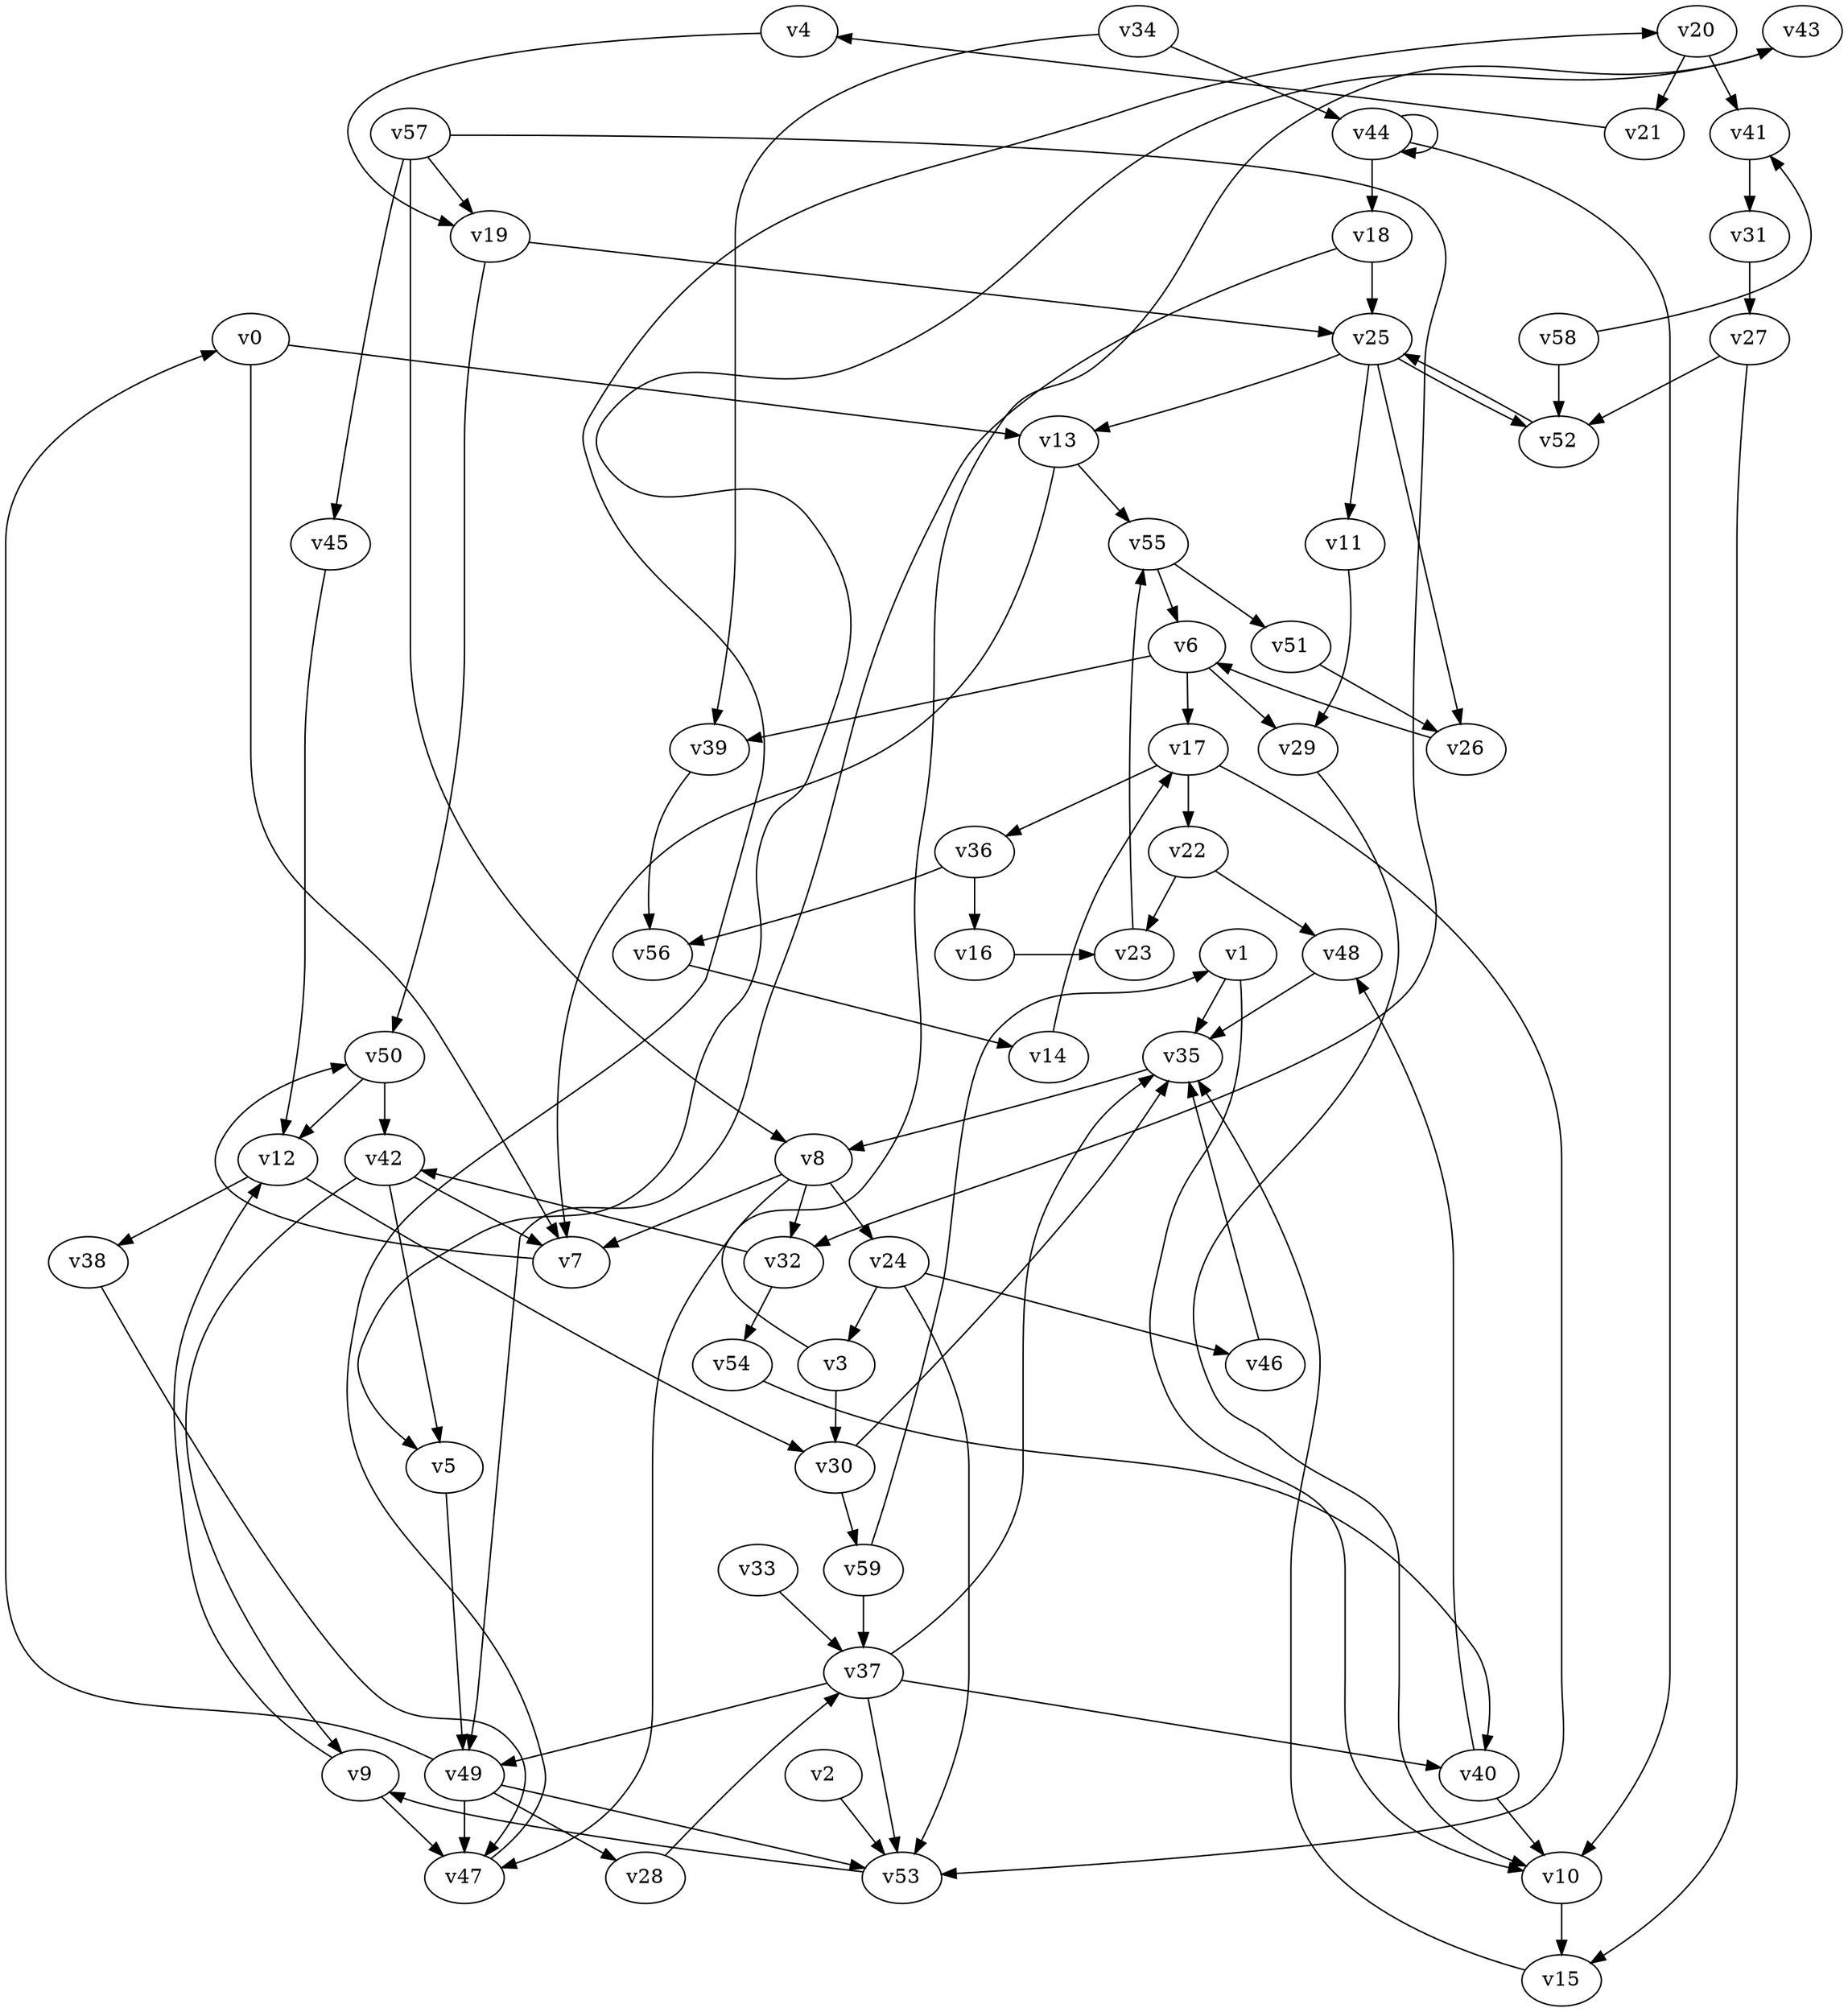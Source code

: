 // Benchmark game 82 - 60 vertices
// time_bound: 25
// targets: v44
digraph G {
    v0 [name="v0", player=1];
    v1 [name="v1", player=0];
    v2 [name="v2", player=1];
    v3 [name="v3", player=0];
    v4 [name="v4", player=0];
    v5 [name="v5", player=1];
    v6 [name="v6", player=0];
    v7 [name="v7", player=0];
    v8 [name="v8", player=1];
    v9 [name="v9", player=0];
    v10 [name="v10", player=0];
    v11 [name="v11", player=1];
    v12 [name="v12", player=1];
    v13 [name="v13", player=1];
    v14 [name="v14", player=0];
    v15 [name="v15", player=0];
    v16 [name="v16", player=1];
    v17 [name="v17", player=0];
    v18 [name="v18", player=1];
    v19 [name="v19", player=1];
    v20 [name="v20", player=0];
    v21 [name="v21", player=0];
    v22 [name="v22", player=0];
    v23 [name="v23", player=1];
    v24 [name="v24", player=1];
    v25 [name="v25", player=0];
    v26 [name="v26", player=0];
    v27 [name="v27", player=0];
    v28 [name="v28", player=0];
    v29 [name="v29", player=0];
    v30 [name="v30", player=0];
    v31 [name="v31", player=1];
    v32 [name="v32", player=0];
    v33 [name="v33", player=0];
    v34 [name="v34", player=1];
    v35 [name="v35", player=0];
    v36 [name="v36", player=0];
    v37 [name="v37", player=0];
    v38 [name="v38", player=0];
    v39 [name="v39", player=0];
    v40 [name="v40", player=1];
    v41 [name="v41", player=1];
    v42 [name="v42", player=0];
    v43 [name="v43", player=0];
    v44 [name="v44", player=0, target=1];
    v45 [name="v45", player=0];
    v46 [name="v46", player=0];
    v47 [name="v47", player=0];
    v48 [name="v48", player=0];
    v49 [name="v49", player=1];
    v50 [name="v50", player=1];
    v51 [name="v51", player=0];
    v52 [name="v52", player=0];
    v53 [name="v53", player=0];
    v54 [name="v54", player=0];
    v55 [name="v55", player=0];
    v56 [name="v56", player=0];
    v57 [name="v57", player=1];
    v58 [name="v58", player=0];
    v59 [name="v59", player=1];

    v0 -> v7;
    v1 -> v10 [constraint="t mod 4 == 2"];
    v2 -> v53;
    v3 -> v43 [constraint="t >= 2"];
    v4 -> v19 [constraint="t < 9"];
    v5 -> v49;
    v6 -> v39;
    v7 -> v50 [constraint="t < 14"];
    v8 -> v32;
    v9 -> v12 [constraint="t mod 2 == 1"];
    v10 -> v15;
    v11 -> v29;
    v12 -> v30;
    v13 -> v55;
    v14 -> v17;
    v15 -> v35;
    v16 -> v23 [constraint="t < 8"];
    v17 -> v22;
    v18 -> v49 [constraint="t mod 3 == 1"];
    v19 -> v25;
    v20 -> v21;
    v21 -> v4 [constraint="t < 7"];
    v22 -> v23;
    v23 -> v55;
    v24 -> v3;
    v25 -> v26;
    v26 -> v6 [constraint="t < 8"];
    v27 -> v15;
    v28 -> v37;
    v29 -> v10 [constraint="t < 9"];
    v30 -> v59;
    v31 -> v27;
    v32 -> v42 [constraint="t >= 5"];
    v33 -> v37;
    v34 -> v44;
    v35 -> v8;
    v36 -> v56;
    v37 -> v35;
    v38 -> v47 [constraint="t < 8"];
    v39 -> v56;
    v40 -> v48;
    v41 -> v31;
    v42 -> v9 [constraint="t < 12"];
    v43 -> v5 [constraint="t < 15"];
    v44 -> v44;
    v45 -> v12;
    v46 -> v35;
    v47 -> v20 [constraint="t mod 4 == 3"];
    v48 -> v35;
    v49 -> v47;
    v50 -> v42;
    v51 -> v26;
    v52 -> v25;
    v53 -> v9 [constraint="t < 14"];
    v54 -> v40 [constraint="t mod 2 == 1"];
    v55 -> v6;
    v56 -> v14;
    v57 -> v32 [constraint="t < 13"];
    v58 -> v41 [constraint="t < 6"];
    v59 -> v1 [constraint="t < 8"];
    v8 -> v24;
    v3 -> v30;
    v44 -> v10;
    v49 -> v53;
    v49 -> v0;
    v6 -> v17;
    v34 -> v39;
    v27 -> v52;
    v30 -> v35;
    v57 -> v45;
    v1 -> v35;
    v57 -> v8;
    v24 -> v46;
    v17 -> v36;
    v13 -> v7;
    v8 -> v7;
    v18 -> v25;
    v50 -> v12;
    v37 -> v49;
    v19 -> v50;
    v49 -> v28;
    v25 -> v11;
    v20 -> v41;
    v17 -> v53;
    v9 -> v47;
    v37 -> v53;
    v40 -> v10;
    v24 -> v53;
    v44 -> v18;
    v22 -> v48;
    v25 -> v13;
    v58 -> v52;
    v12 -> v38;
    v6 -> v29;
    v8 -> v47;
    v59 -> v37;
    v55 -> v51;
    v37 -> v40;
    v57 -> v19;
    v0 -> v13;
    v25 -> v52;
    v36 -> v16;
    v32 -> v54;
    v42 -> v5;
    v42 -> v7;
}
